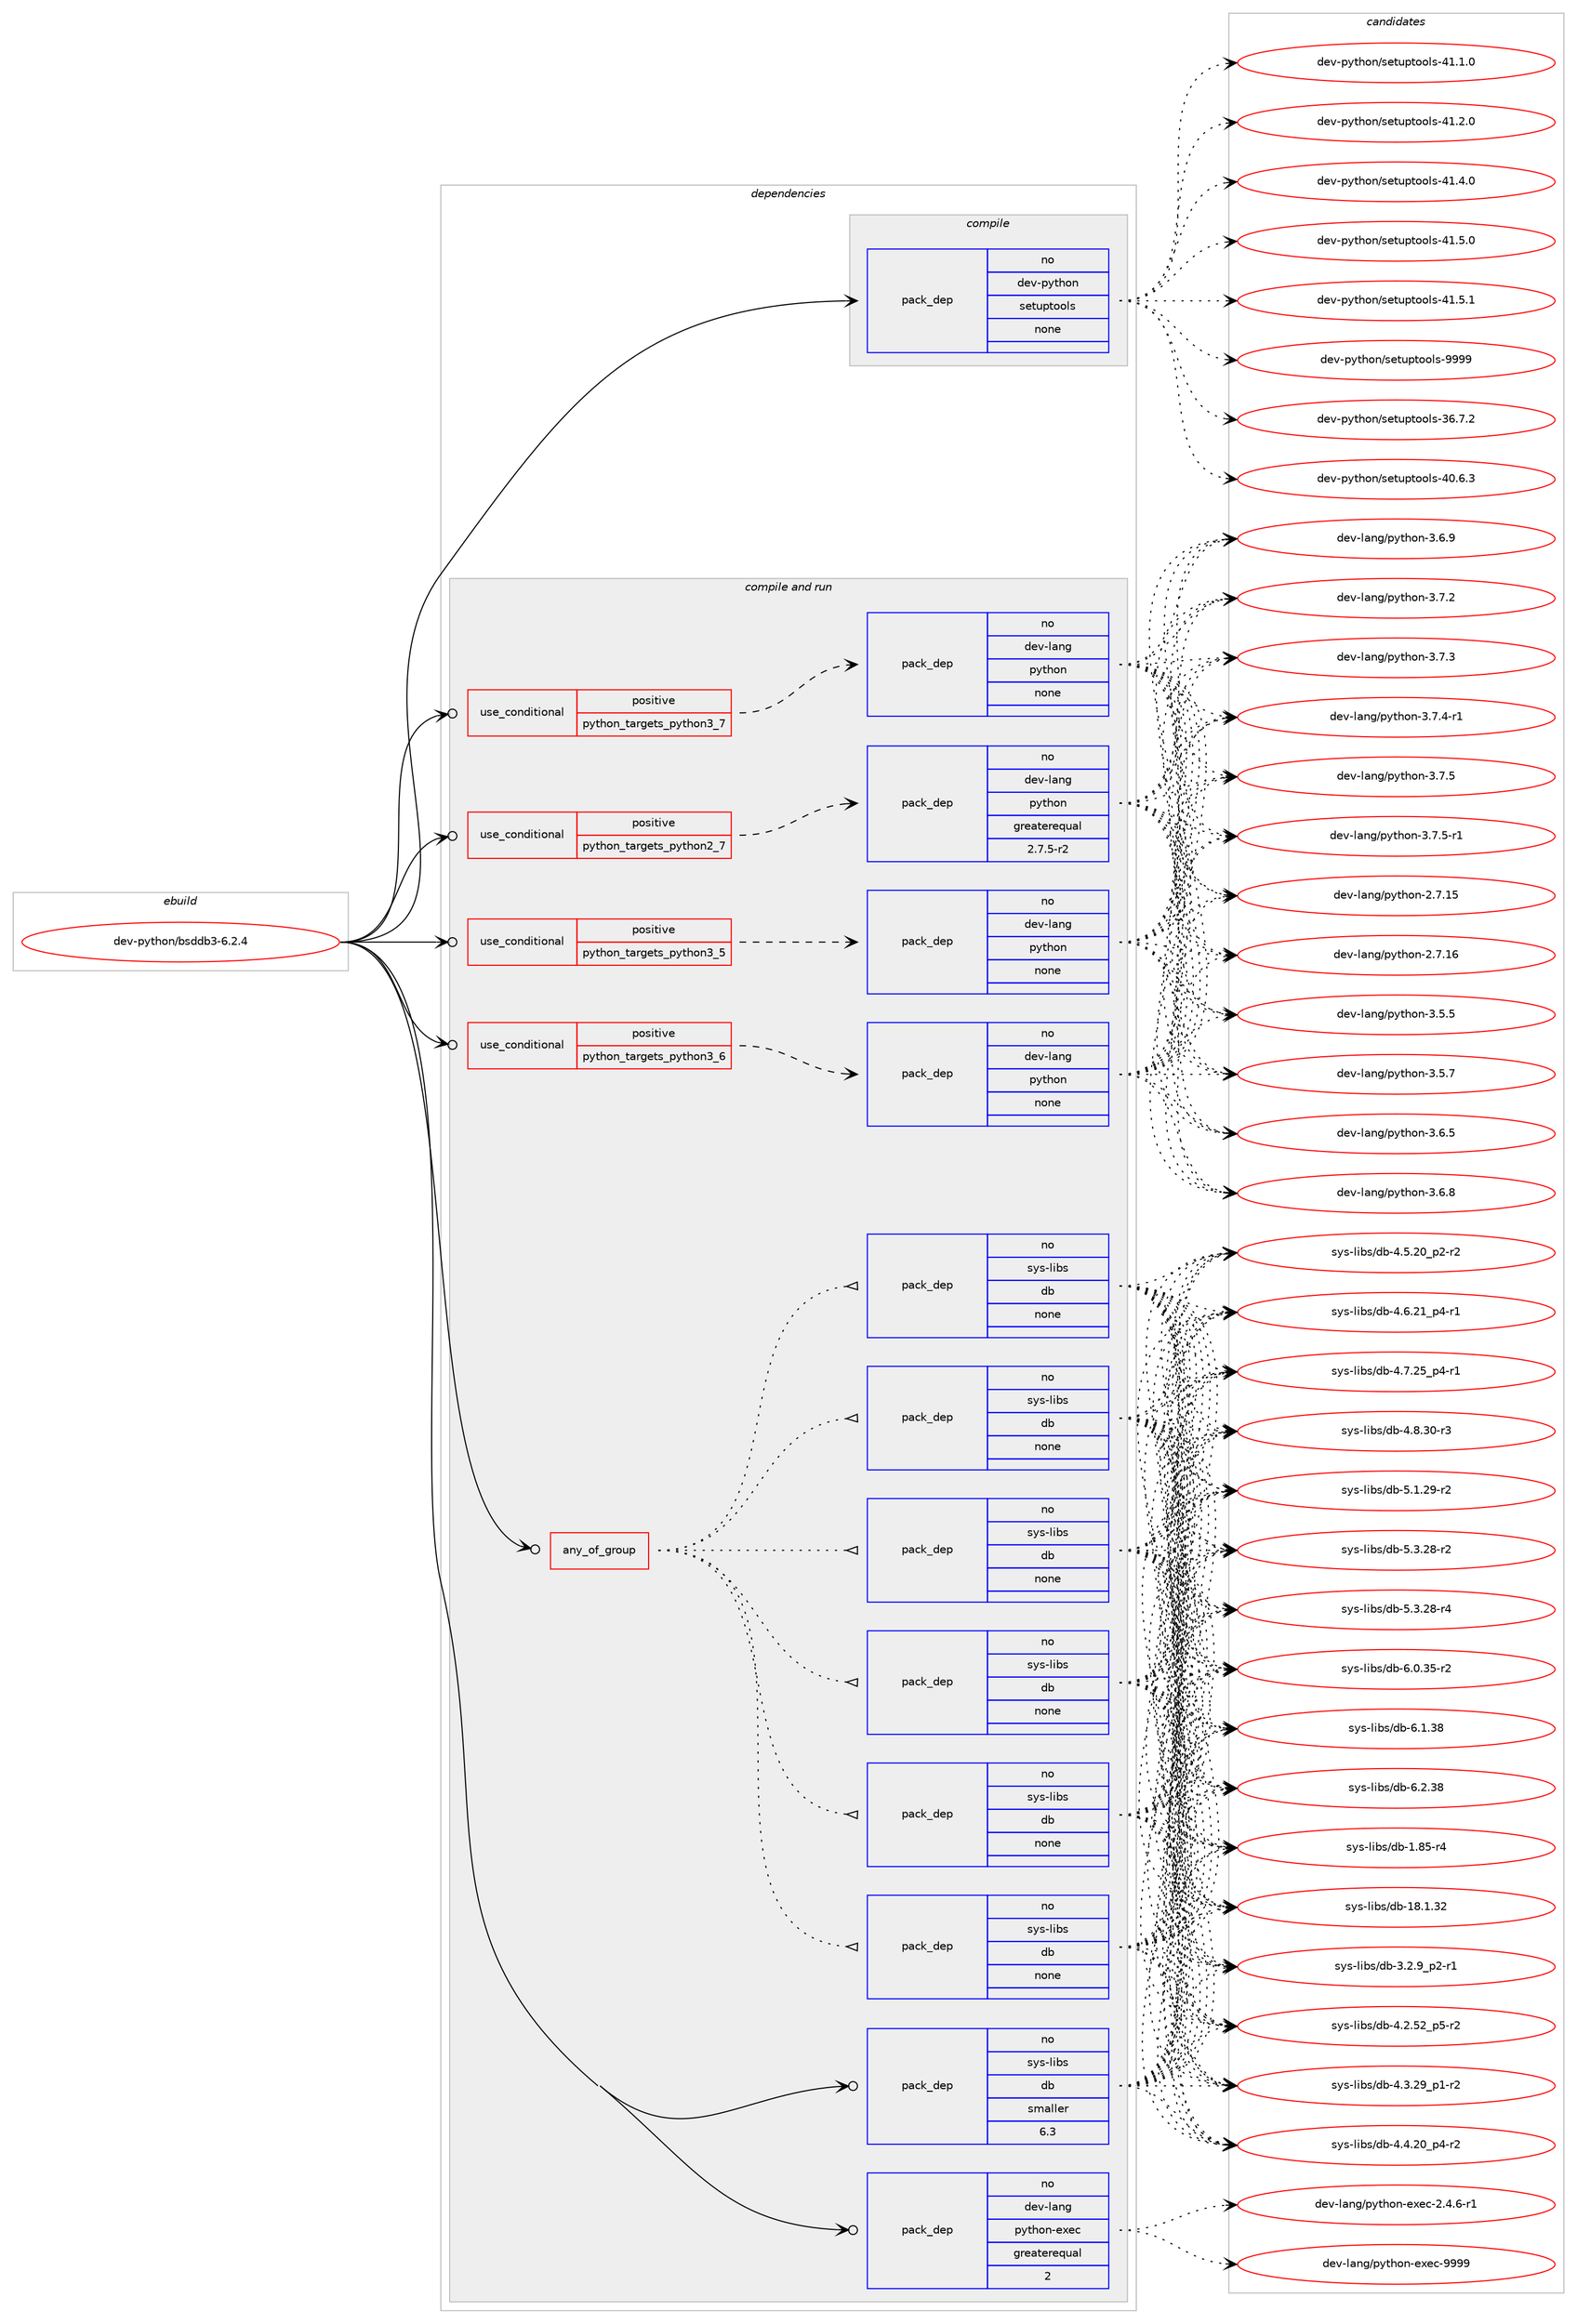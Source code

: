 digraph prolog {

# *************
# Graph options
# *************

newrank=true;
concentrate=true;
compound=true;
graph [rankdir=LR,fontname=Helvetica,fontsize=10,ranksep=1.5];#, ranksep=2.5, nodesep=0.2];
edge  [arrowhead=vee];
node  [fontname=Helvetica,fontsize=10];

# **********
# The ebuild
# **********

subgraph cluster_leftcol {
color=gray;
rank=same;
label=<<i>ebuild</i>>;
id [label="dev-python/bsddb3-6.2.4", color=red, width=4, href="../dev-python/bsddb3-6.2.4.svg"];
}

# ****************
# The dependencies
# ****************

subgraph cluster_midcol {
color=gray;
label=<<i>dependencies</i>>;
subgraph cluster_compile {
fillcolor="#eeeeee";
style=filled;
label=<<i>compile</i>>;
subgraph pack448804 {
dependency597745 [label=<<TABLE BORDER="0" CELLBORDER="1" CELLSPACING="0" CELLPADDING="4" WIDTH="220"><TR><TD ROWSPAN="6" CELLPADDING="30">pack_dep</TD></TR><TR><TD WIDTH="110">no</TD></TR><TR><TD>dev-python</TD></TR><TR><TD>setuptools</TD></TR><TR><TD>none</TD></TR><TR><TD></TD></TR></TABLE>>, shape=none, color=blue];
}
id:e -> dependency597745:w [weight=20,style="solid",arrowhead="vee"];
}
subgraph cluster_compileandrun {
fillcolor="#eeeeee";
style=filled;
label=<<i>compile and run</i>>;
subgraph any11411 {
dependency597746 [label=<<TABLE BORDER="0" CELLBORDER="1" CELLSPACING="0" CELLPADDING="4"><TR><TD CELLPADDING="10">any_of_group</TD></TR></TABLE>>, shape=none, color=red];subgraph pack448805 {
dependency597747 [label=<<TABLE BORDER="0" CELLBORDER="1" CELLSPACING="0" CELLPADDING="4" WIDTH="220"><TR><TD ROWSPAN="6" CELLPADDING="30">pack_dep</TD></TR><TR><TD WIDTH="110">no</TD></TR><TR><TD>sys-libs</TD></TR><TR><TD>db</TD></TR><TR><TD>none</TD></TR><TR><TD></TD></TR></TABLE>>, shape=none, color=blue];
}
dependency597746:e -> dependency597747:w [weight=20,style="dotted",arrowhead="oinv"];
subgraph pack448806 {
dependency597748 [label=<<TABLE BORDER="0" CELLBORDER="1" CELLSPACING="0" CELLPADDING="4" WIDTH="220"><TR><TD ROWSPAN="6" CELLPADDING="30">pack_dep</TD></TR><TR><TD WIDTH="110">no</TD></TR><TR><TD>sys-libs</TD></TR><TR><TD>db</TD></TR><TR><TD>none</TD></TR><TR><TD></TD></TR></TABLE>>, shape=none, color=blue];
}
dependency597746:e -> dependency597748:w [weight=20,style="dotted",arrowhead="oinv"];
subgraph pack448807 {
dependency597749 [label=<<TABLE BORDER="0" CELLBORDER="1" CELLSPACING="0" CELLPADDING="4" WIDTH="220"><TR><TD ROWSPAN="6" CELLPADDING="30">pack_dep</TD></TR><TR><TD WIDTH="110">no</TD></TR><TR><TD>sys-libs</TD></TR><TR><TD>db</TD></TR><TR><TD>none</TD></TR><TR><TD></TD></TR></TABLE>>, shape=none, color=blue];
}
dependency597746:e -> dependency597749:w [weight=20,style="dotted",arrowhead="oinv"];
subgraph pack448808 {
dependency597750 [label=<<TABLE BORDER="0" CELLBORDER="1" CELLSPACING="0" CELLPADDING="4" WIDTH="220"><TR><TD ROWSPAN="6" CELLPADDING="30">pack_dep</TD></TR><TR><TD WIDTH="110">no</TD></TR><TR><TD>sys-libs</TD></TR><TR><TD>db</TD></TR><TR><TD>none</TD></TR><TR><TD></TD></TR></TABLE>>, shape=none, color=blue];
}
dependency597746:e -> dependency597750:w [weight=20,style="dotted",arrowhead="oinv"];
subgraph pack448809 {
dependency597751 [label=<<TABLE BORDER="0" CELLBORDER="1" CELLSPACING="0" CELLPADDING="4" WIDTH="220"><TR><TD ROWSPAN="6" CELLPADDING="30">pack_dep</TD></TR><TR><TD WIDTH="110">no</TD></TR><TR><TD>sys-libs</TD></TR><TR><TD>db</TD></TR><TR><TD>none</TD></TR><TR><TD></TD></TR></TABLE>>, shape=none, color=blue];
}
dependency597746:e -> dependency597751:w [weight=20,style="dotted",arrowhead="oinv"];
subgraph pack448810 {
dependency597752 [label=<<TABLE BORDER="0" CELLBORDER="1" CELLSPACING="0" CELLPADDING="4" WIDTH="220"><TR><TD ROWSPAN="6" CELLPADDING="30">pack_dep</TD></TR><TR><TD WIDTH="110">no</TD></TR><TR><TD>sys-libs</TD></TR><TR><TD>db</TD></TR><TR><TD>none</TD></TR><TR><TD></TD></TR></TABLE>>, shape=none, color=blue];
}
dependency597746:e -> dependency597752:w [weight=20,style="dotted",arrowhead="oinv"];
}
id:e -> dependency597746:w [weight=20,style="solid",arrowhead="odotvee"];
subgraph cond137165 {
dependency597753 [label=<<TABLE BORDER="0" CELLBORDER="1" CELLSPACING="0" CELLPADDING="4"><TR><TD ROWSPAN="3" CELLPADDING="10">use_conditional</TD></TR><TR><TD>positive</TD></TR><TR><TD>python_targets_python2_7</TD></TR></TABLE>>, shape=none, color=red];
subgraph pack448811 {
dependency597754 [label=<<TABLE BORDER="0" CELLBORDER="1" CELLSPACING="0" CELLPADDING="4" WIDTH="220"><TR><TD ROWSPAN="6" CELLPADDING="30">pack_dep</TD></TR><TR><TD WIDTH="110">no</TD></TR><TR><TD>dev-lang</TD></TR><TR><TD>python</TD></TR><TR><TD>greaterequal</TD></TR><TR><TD>2.7.5-r2</TD></TR></TABLE>>, shape=none, color=blue];
}
dependency597753:e -> dependency597754:w [weight=20,style="dashed",arrowhead="vee"];
}
id:e -> dependency597753:w [weight=20,style="solid",arrowhead="odotvee"];
subgraph cond137166 {
dependency597755 [label=<<TABLE BORDER="0" CELLBORDER="1" CELLSPACING="0" CELLPADDING="4"><TR><TD ROWSPAN="3" CELLPADDING="10">use_conditional</TD></TR><TR><TD>positive</TD></TR><TR><TD>python_targets_python3_5</TD></TR></TABLE>>, shape=none, color=red];
subgraph pack448812 {
dependency597756 [label=<<TABLE BORDER="0" CELLBORDER="1" CELLSPACING="0" CELLPADDING="4" WIDTH="220"><TR><TD ROWSPAN="6" CELLPADDING="30">pack_dep</TD></TR><TR><TD WIDTH="110">no</TD></TR><TR><TD>dev-lang</TD></TR><TR><TD>python</TD></TR><TR><TD>none</TD></TR><TR><TD></TD></TR></TABLE>>, shape=none, color=blue];
}
dependency597755:e -> dependency597756:w [weight=20,style="dashed",arrowhead="vee"];
}
id:e -> dependency597755:w [weight=20,style="solid",arrowhead="odotvee"];
subgraph cond137167 {
dependency597757 [label=<<TABLE BORDER="0" CELLBORDER="1" CELLSPACING="0" CELLPADDING="4"><TR><TD ROWSPAN="3" CELLPADDING="10">use_conditional</TD></TR><TR><TD>positive</TD></TR><TR><TD>python_targets_python3_6</TD></TR></TABLE>>, shape=none, color=red];
subgraph pack448813 {
dependency597758 [label=<<TABLE BORDER="0" CELLBORDER="1" CELLSPACING="0" CELLPADDING="4" WIDTH="220"><TR><TD ROWSPAN="6" CELLPADDING="30">pack_dep</TD></TR><TR><TD WIDTH="110">no</TD></TR><TR><TD>dev-lang</TD></TR><TR><TD>python</TD></TR><TR><TD>none</TD></TR><TR><TD></TD></TR></TABLE>>, shape=none, color=blue];
}
dependency597757:e -> dependency597758:w [weight=20,style="dashed",arrowhead="vee"];
}
id:e -> dependency597757:w [weight=20,style="solid",arrowhead="odotvee"];
subgraph cond137168 {
dependency597759 [label=<<TABLE BORDER="0" CELLBORDER="1" CELLSPACING="0" CELLPADDING="4"><TR><TD ROWSPAN="3" CELLPADDING="10">use_conditional</TD></TR><TR><TD>positive</TD></TR><TR><TD>python_targets_python3_7</TD></TR></TABLE>>, shape=none, color=red];
subgraph pack448814 {
dependency597760 [label=<<TABLE BORDER="0" CELLBORDER="1" CELLSPACING="0" CELLPADDING="4" WIDTH="220"><TR><TD ROWSPAN="6" CELLPADDING="30">pack_dep</TD></TR><TR><TD WIDTH="110">no</TD></TR><TR><TD>dev-lang</TD></TR><TR><TD>python</TD></TR><TR><TD>none</TD></TR><TR><TD></TD></TR></TABLE>>, shape=none, color=blue];
}
dependency597759:e -> dependency597760:w [weight=20,style="dashed",arrowhead="vee"];
}
id:e -> dependency597759:w [weight=20,style="solid",arrowhead="odotvee"];
subgraph pack448815 {
dependency597761 [label=<<TABLE BORDER="0" CELLBORDER="1" CELLSPACING="0" CELLPADDING="4" WIDTH="220"><TR><TD ROWSPAN="6" CELLPADDING="30">pack_dep</TD></TR><TR><TD WIDTH="110">no</TD></TR><TR><TD>dev-lang</TD></TR><TR><TD>python-exec</TD></TR><TR><TD>greaterequal</TD></TR><TR><TD>2</TD></TR></TABLE>>, shape=none, color=blue];
}
id:e -> dependency597761:w [weight=20,style="solid",arrowhead="odotvee"];
subgraph pack448816 {
dependency597762 [label=<<TABLE BORDER="0" CELLBORDER="1" CELLSPACING="0" CELLPADDING="4" WIDTH="220"><TR><TD ROWSPAN="6" CELLPADDING="30">pack_dep</TD></TR><TR><TD WIDTH="110">no</TD></TR><TR><TD>sys-libs</TD></TR><TR><TD>db</TD></TR><TR><TD>smaller</TD></TR><TR><TD>6.3</TD></TR></TABLE>>, shape=none, color=blue];
}
id:e -> dependency597762:w [weight=20,style="solid",arrowhead="odotvee"];
}
subgraph cluster_run {
fillcolor="#eeeeee";
style=filled;
label=<<i>run</i>>;
}
}

# **************
# The candidates
# **************

subgraph cluster_choices {
rank=same;
color=gray;
label=<<i>candidates</i>>;

subgraph choice448804 {
color=black;
nodesep=1;
choice100101118451121211161041111104711510111611711211611111110811545515446554650 [label="dev-python/setuptools-36.7.2", color=red, width=4,href="../dev-python/setuptools-36.7.2.svg"];
choice100101118451121211161041111104711510111611711211611111110811545524846544651 [label="dev-python/setuptools-40.6.3", color=red, width=4,href="../dev-python/setuptools-40.6.3.svg"];
choice100101118451121211161041111104711510111611711211611111110811545524946494648 [label="dev-python/setuptools-41.1.0", color=red, width=4,href="../dev-python/setuptools-41.1.0.svg"];
choice100101118451121211161041111104711510111611711211611111110811545524946504648 [label="dev-python/setuptools-41.2.0", color=red, width=4,href="../dev-python/setuptools-41.2.0.svg"];
choice100101118451121211161041111104711510111611711211611111110811545524946524648 [label="dev-python/setuptools-41.4.0", color=red, width=4,href="../dev-python/setuptools-41.4.0.svg"];
choice100101118451121211161041111104711510111611711211611111110811545524946534648 [label="dev-python/setuptools-41.5.0", color=red, width=4,href="../dev-python/setuptools-41.5.0.svg"];
choice100101118451121211161041111104711510111611711211611111110811545524946534649 [label="dev-python/setuptools-41.5.1", color=red, width=4,href="../dev-python/setuptools-41.5.1.svg"];
choice10010111845112121116104111110471151011161171121161111111081154557575757 [label="dev-python/setuptools-9999", color=red, width=4,href="../dev-python/setuptools-9999.svg"];
dependency597745:e -> choice100101118451121211161041111104711510111611711211611111110811545515446554650:w [style=dotted,weight="100"];
dependency597745:e -> choice100101118451121211161041111104711510111611711211611111110811545524846544651:w [style=dotted,weight="100"];
dependency597745:e -> choice100101118451121211161041111104711510111611711211611111110811545524946494648:w [style=dotted,weight="100"];
dependency597745:e -> choice100101118451121211161041111104711510111611711211611111110811545524946504648:w [style=dotted,weight="100"];
dependency597745:e -> choice100101118451121211161041111104711510111611711211611111110811545524946524648:w [style=dotted,weight="100"];
dependency597745:e -> choice100101118451121211161041111104711510111611711211611111110811545524946534648:w [style=dotted,weight="100"];
dependency597745:e -> choice100101118451121211161041111104711510111611711211611111110811545524946534649:w [style=dotted,weight="100"];
dependency597745:e -> choice10010111845112121116104111110471151011161171121161111111081154557575757:w [style=dotted,weight="100"];
}
subgraph choice448805 {
color=black;
nodesep=1;
choice1151211154510810598115471009845494656534511452 [label="sys-libs/db-1.85-r4", color=red, width=4,href="../sys-libs/db-1.85-r4.svg"];
choice115121115451081059811547100984549564649465150 [label="sys-libs/db-18.1.32", color=red, width=4,href="../sys-libs/db-18.1.32.svg"];
choice1151211154510810598115471009845514650465795112504511449 [label="sys-libs/db-3.2.9_p2-r1", color=red, width=4,href="../sys-libs/db-3.2.9_p2-r1.svg"];
choice115121115451081059811547100984552465046535095112534511450 [label="sys-libs/db-4.2.52_p5-r2", color=red, width=4,href="../sys-libs/db-4.2.52_p5-r2.svg"];
choice115121115451081059811547100984552465146505795112494511450 [label="sys-libs/db-4.3.29_p1-r2", color=red, width=4,href="../sys-libs/db-4.3.29_p1-r2.svg"];
choice115121115451081059811547100984552465246504895112524511450 [label="sys-libs/db-4.4.20_p4-r2", color=red, width=4,href="../sys-libs/db-4.4.20_p4-r2.svg"];
choice115121115451081059811547100984552465346504895112504511450 [label="sys-libs/db-4.5.20_p2-r2", color=red, width=4,href="../sys-libs/db-4.5.20_p2-r2.svg"];
choice115121115451081059811547100984552465446504995112524511449 [label="sys-libs/db-4.6.21_p4-r1", color=red, width=4,href="../sys-libs/db-4.6.21_p4-r1.svg"];
choice115121115451081059811547100984552465546505395112524511449 [label="sys-libs/db-4.7.25_p4-r1", color=red, width=4,href="../sys-libs/db-4.7.25_p4-r1.svg"];
choice11512111545108105981154710098455246564651484511451 [label="sys-libs/db-4.8.30-r3", color=red, width=4,href="../sys-libs/db-4.8.30-r3.svg"];
choice11512111545108105981154710098455346494650574511450 [label="sys-libs/db-5.1.29-r2", color=red, width=4,href="../sys-libs/db-5.1.29-r2.svg"];
choice11512111545108105981154710098455346514650564511450 [label="sys-libs/db-5.3.28-r2", color=red, width=4,href="../sys-libs/db-5.3.28-r2.svg"];
choice11512111545108105981154710098455346514650564511452 [label="sys-libs/db-5.3.28-r4", color=red, width=4,href="../sys-libs/db-5.3.28-r4.svg"];
choice11512111545108105981154710098455446484651534511450 [label="sys-libs/db-6.0.35-r2", color=red, width=4,href="../sys-libs/db-6.0.35-r2.svg"];
choice1151211154510810598115471009845544649465156 [label="sys-libs/db-6.1.38", color=red, width=4,href="../sys-libs/db-6.1.38.svg"];
choice1151211154510810598115471009845544650465156 [label="sys-libs/db-6.2.38", color=red, width=4,href="../sys-libs/db-6.2.38.svg"];
dependency597747:e -> choice1151211154510810598115471009845494656534511452:w [style=dotted,weight="100"];
dependency597747:e -> choice115121115451081059811547100984549564649465150:w [style=dotted,weight="100"];
dependency597747:e -> choice1151211154510810598115471009845514650465795112504511449:w [style=dotted,weight="100"];
dependency597747:e -> choice115121115451081059811547100984552465046535095112534511450:w [style=dotted,weight="100"];
dependency597747:e -> choice115121115451081059811547100984552465146505795112494511450:w [style=dotted,weight="100"];
dependency597747:e -> choice115121115451081059811547100984552465246504895112524511450:w [style=dotted,weight="100"];
dependency597747:e -> choice115121115451081059811547100984552465346504895112504511450:w [style=dotted,weight="100"];
dependency597747:e -> choice115121115451081059811547100984552465446504995112524511449:w [style=dotted,weight="100"];
dependency597747:e -> choice115121115451081059811547100984552465546505395112524511449:w [style=dotted,weight="100"];
dependency597747:e -> choice11512111545108105981154710098455246564651484511451:w [style=dotted,weight="100"];
dependency597747:e -> choice11512111545108105981154710098455346494650574511450:w [style=dotted,weight="100"];
dependency597747:e -> choice11512111545108105981154710098455346514650564511450:w [style=dotted,weight="100"];
dependency597747:e -> choice11512111545108105981154710098455346514650564511452:w [style=dotted,weight="100"];
dependency597747:e -> choice11512111545108105981154710098455446484651534511450:w [style=dotted,weight="100"];
dependency597747:e -> choice1151211154510810598115471009845544649465156:w [style=dotted,weight="100"];
dependency597747:e -> choice1151211154510810598115471009845544650465156:w [style=dotted,weight="100"];
}
subgraph choice448806 {
color=black;
nodesep=1;
choice1151211154510810598115471009845494656534511452 [label="sys-libs/db-1.85-r4", color=red, width=4,href="../sys-libs/db-1.85-r4.svg"];
choice115121115451081059811547100984549564649465150 [label="sys-libs/db-18.1.32", color=red, width=4,href="../sys-libs/db-18.1.32.svg"];
choice1151211154510810598115471009845514650465795112504511449 [label="sys-libs/db-3.2.9_p2-r1", color=red, width=4,href="../sys-libs/db-3.2.9_p2-r1.svg"];
choice115121115451081059811547100984552465046535095112534511450 [label="sys-libs/db-4.2.52_p5-r2", color=red, width=4,href="../sys-libs/db-4.2.52_p5-r2.svg"];
choice115121115451081059811547100984552465146505795112494511450 [label="sys-libs/db-4.3.29_p1-r2", color=red, width=4,href="../sys-libs/db-4.3.29_p1-r2.svg"];
choice115121115451081059811547100984552465246504895112524511450 [label="sys-libs/db-4.4.20_p4-r2", color=red, width=4,href="../sys-libs/db-4.4.20_p4-r2.svg"];
choice115121115451081059811547100984552465346504895112504511450 [label="sys-libs/db-4.5.20_p2-r2", color=red, width=4,href="../sys-libs/db-4.5.20_p2-r2.svg"];
choice115121115451081059811547100984552465446504995112524511449 [label="sys-libs/db-4.6.21_p4-r1", color=red, width=4,href="../sys-libs/db-4.6.21_p4-r1.svg"];
choice115121115451081059811547100984552465546505395112524511449 [label="sys-libs/db-4.7.25_p4-r1", color=red, width=4,href="../sys-libs/db-4.7.25_p4-r1.svg"];
choice11512111545108105981154710098455246564651484511451 [label="sys-libs/db-4.8.30-r3", color=red, width=4,href="../sys-libs/db-4.8.30-r3.svg"];
choice11512111545108105981154710098455346494650574511450 [label="sys-libs/db-5.1.29-r2", color=red, width=4,href="../sys-libs/db-5.1.29-r2.svg"];
choice11512111545108105981154710098455346514650564511450 [label="sys-libs/db-5.3.28-r2", color=red, width=4,href="../sys-libs/db-5.3.28-r2.svg"];
choice11512111545108105981154710098455346514650564511452 [label="sys-libs/db-5.3.28-r4", color=red, width=4,href="../sys-libs/db-5.3.28-r4.svg"];
choice11512111545108105981154710098455446484651534511450 [label="sys-libs/db-6.0.35-r2", color=red, width=4,href="../sys-libs/db-6.0.35-r2.svg"];
choice1151211154510810598115471009845544649465156 [label="sys-libs/db-6.1.38", color=red, width=4,href="../sys-libs/db-6.1.38.svg"];
choice1151211154510810598115471009845544650465156 [label="sys-libs/db-6.2.38", color=red, width=4,href="../sys-libs/db-6.2.38.svg"];
dependency597748:e -> choice1151211154510810598115471009845494656534511452:w [style=dotted,weight="100"];
dependency597748:e -> choice115121115451081059811547100984549564649465150:w [style=dotted,weight="100"];
dependency597748:e -> choice1151211154510810598115471009845514650465795112504511449:w [style=dotted,weight="100"];
dependency597748:e -> choice115121115451081059811547100984552465046535095112534511450:w [style=dotted,weight="100"];
dependency597748:e -> choice115121115451081059811547100984552465146505795112494511450:w [style=dotted,weight="100"];
dependency597748:e -> choice115121115451081059811547100984552465246504895112524511450:w [style=dotted,weight="100"];
dependency597748:e -> choice115121115451081059811547100984552465346504895112504511450:w [style=dotted,weight="100"];
dependency597748:e -> choice115121115451081059811547100984552465446504995112524511449:w [style=dotted,weight="100"];
dependency597748:e -> choice115121115451081059811547100984552465546505395112524511449:w [style=dotted,weight="100"];
dependency597748:e -> choice11512111545108105981154710098455246564651484511451:w [style=dotted,weight="100"];
dependency597748:e -> choice11512111545108105981154710098455346494650574511450:w [style=dotted,weight="100"];
dependency597748:e -> choice11512111545108105981154710098455346514650564511450:w [style=dotted,weight="100"];
dependency597748:e -> choice11512111545108105981154710098455346514650564511452:w [style=dotted,weight="100"];
dependency597748:e -> choice11512111545108105981154710098455446484651534511450:w [style=dotted,weight="100"];
dependency597748:e -> choice1151211154510810598115471009845544649465156:w [style=dotted,weight="100"];
dependency597748:e -> choice1151211154510810598115471009845544650465156:w [style=dotted,weight="100"];
}
subgraph choice448807 {
color=black;
nodesep=1;
choice1151211154510810598115471009845494656534511452 [label="sys-libs/db-1.85-r4", color=red, width=4,href="../sys-libs/db-1.85-r4.svg"];
choice115121115451081059811547100984549564649465150 [label="sys-libs/db-18.1.32", color=red, width=4,href="../sys-libs/db-18.1.32.svg"];
choice1151211154510810598115471009845514650465795112504511449 [label="sys-libs/db-3.2.9_p2-r1", color=red, width=4,href="../sys-libs/db-3.2.9_p2-r1.svg"];
choice115121115451081059811547100984552465046535095112534511450 [label="sys-libs/db-4.2.52_p5-r2", color=red, width=4,href="../sys-libs/db-4.2.52_p5-r2.svg"];
choice115121115451081059811547100984552465146505795112494511450 [label="sys-libs/db-4.3.29_p1-r2", color=red, width=4,href="../sys-libs/db-4.3.29_p1-r2.svg"];
choice115121115451081059811547100984552465246504895112524511450 [label="sys-libs/db-4.4.20_p4-r2", color=red, width=4,href="../sys-libs/db-4.4.20_p4-r2.svg"];
choice115121115451081059811547100984552465346504895112504511450 [label="sys-libs/db-4.5.20_p2-r2", color=red, width=4,href="../sys-libs/db-4.5.20_p2-r2.svg"];
choice115121115451081059811547100984552465446504995112524511449 [label="sys-libs/db-4.6.21_p4-r1", color=red, width=4,href="../sys-libs/db-4.6.21_p4-r1.svg"];
choice115121115451081059811547100984552465546505395112524511449 [label="sys-libs/db-4.7.25_p4-r1", color=red, width=4,href="../sys-libs/db-4.7.25_p4-r1.svg"];
choice11512111545108105981154710098455246564651484511451 [label="sys-libs/db-4.8.30-r3", color=red, width=4,href="../sys-libs/db-4.8.30-r3.svg"];
choice11512111545108105981154710098455346494650574511450 [label="sys-libs/db-5.1.29-r2", color=red, width=4,href="../sys-libs/db-5.1.29-r2.svg"];
choice11512111545108105981154710098455346514650564511450 [label="sys-libs/db-5.3.28-r2", color=red, width=4,href="../sys-libs/db-5.3.28-r2.svg"];
choice11512111545108105981154710098455346514650564511452 [label="sys-libs/db-5.3.28-r4", color=red, width=4,href="../sys-libs/db-5.3.28-r4.svg"];
choice11512111545108105981154710098455446484651534511450 [label="sys-libs/db-6.0.35-r2", color=red, width=4,href="../sys-libs/db-6.0.35-r2.svg"];
choice1151211154510810598115471009845544649465156 [label="sys-libs/db-6.1.38", color=red, width=4,href="../sys-libs/db-6.1.38.svg"];
choice1151211154510810598115471009845544650465156 [label="sys-libs/db-6.2.38", color=red, width=4,href="../sys-libs/db-6.2.38.svg"];
dependency597749:e -> choice1151211154510810598115471009845494656534511452:w [style=dotted,weight="100"];
dependency597749:e -> choice115121115451081059811547100984549564649465150:w [style=dotted,weight="100"];
dependency597749:e -> choice1151211154510810598115471009845514650465795112504511449:w [style=dotted,weight="100"];
dependency597749:e -> choice115121115451081059811547100984552465046535095112534511450:w [style=dotted,weight="100"];
dependency597749:e -> choice115121115451081059811547100984552465146505795112494511450:w [style=dotted,weight="100"];
dependency597749:e -> choice115121115451081059811547100984552465246504895112524511450:w [style=dotted,weight="100"];
dependency597749:e -> choice115121115451081059811547100984552465346504895112504511450:w [style=dotted,weight="100"];
dependency597749:e -> choice115121115451081059811547100984552465446504995112524511449:w [style=dotted,weight="100"];
dependency597749:e -> choice115121115451081059811547100984552465546505395112524511449:w [style=dotted,weight="100"];
dependency597749:e -> choice11512111545108105981154710098455246564651484511451:w [style=dotted,weight="100"];
dependency597749:e -> choice11512111545108105981154710098455346494650574511450:w [style=dotted,weight="100"];
dependency597749:e -> choice11512111545108105981154710098455346514650564511450:w [style=dotted,weight="100"];
dependency597749:e -> choice11512111545108105981154710098455346514650564511452:w [style=dotted,weight="100"];
dependency597749:e -> choice11512111545108105981154710098455446484651534511450:w [style=dotted,weight="100"];
dependency597749:e -> choice1151211154510810598115471009845544649465156:w [style=dotted,weight="100"];
dependency597749:e -> choice1151211154510810598115471009845544650465156:w [style=dotted,weight="100"];
}
subgraph choice448808 {
color=black;
nodesep=1;
choice1151211154510810598115471009845494656534511452 [label="sys-libs/db-1.85-r4", color=red, width=4,href="../sys-libs/db-1.85-r4.svg"];
choice115121115451081059811547100984549564649465150 [label="sys-libs/db-18.1.32", color=red, width=4,href="../sys-libs/db-18.1.32.svg"];
choice1151211154510810598115471009845514650465795112504511449 [label="sys-libs/db-3.2.9_p2-r1", color=red, width=4,href="../sys-libs/db-3.2.9_p2-r1.svg"];
choice115121115451081059811547100984552465046535095112534511450 [label="sys-libs/db-4.2.52_p5-r2", color=red, width=4,href="../sys-libs/db-4.2.52_p5-r2.svg"];
choice115121115451081059811547100984552465146505795112494511450 [label="sys-libs/db-4.3.29_p1-r2", color=red, width=4,href="../sys-libs/db-4.3.29_p1-r2.svg"];
choice115121115451081059811547100984552465246504895112524511450 [label="sys-libs/db-4.4.20_p4-r2", color=red, width=4,href="../sys-libs/db-4.4.20_p4-r2.svg"];
choice115121115451081059811547100984552465346504895112504511450 [label="sys-libs/db-4.5.20_p2-r2", color=red, width=4,href="../sys-libs/db-4.5.20_p2-r2.svg"];
choice115121115451081059811547100984552465446504995112524511449 [label="sys-libs/db-4.6.21_p4-r1", color=red, width=4,href="../sys-libs/db-4.6.21_p4-r1.svg"];
choice115121115451081059811547100984552465546505395112524511449 [label="sys-libs/db-4.7.25_p4-r1", color=red, width=4,href="../sys-libs/db-4.7.25_p4-r1.svg"];
choice11512111545108105981154710098455246564651484511451 [label="sys-libs/db-4.8.30-r3", color=red, width=4,href="../sys-libs/db-4.8.30-r3.svg"];
choice11512111545108105981154710098455346494650574511450 [label="sys-libs/db-5.1.29-r2", color=red, width=4,href="../sys-libs/db-5.1.29-r2.svg"];
choice11512111545108105981154710098455346514650564511450 [label="sys-libs/db-5.3.28-r2", color=red, width=4,href="../sys-libs/db-5.3.28-r2.svg"];
choice11512111545108105981154710098455346514650564511452 [label="sys-libs/db-5.3.28-r4", color=red, width=4,href="../sys-libs/db-5.3.28-r4.svg"];
choice11512111545108105981154710098455446484651534511450 [label="sys-libs/db-6.0.35-r2", color=red, width=4,href="../sys-libs/db-6.0.35-r2.svg"];
choice1151211154510810598115471009845544649465156 [label="sys-libs/db-6.1.38", color=red, width=4,href="../sys-libs/db-6.1.38.svg"];
choice1151211154510810598115471009845544650465156 [label="sys-libs/db-6.2.38", color=red, width=4,href="../sys-libs/db-6.2.38.svg"];
dependency597750:e -> choice1151211154510810598115471009845494656534511452:w [style=dotted,weight="100"];
dependency597750:e -> choice115121115451081059811547100984549564649465150:w [style=dotted,weight="100"];
dependency597750:e -> choice1151211154510810598115471009845514650465795112504511449:w [style=dotted,weight="100"];
dependency597750:e -> choice115121115451081059811547100984552465046535095112534511450:w [style=dotted,weight="100"];
dependency597750:e -> choice115121115451081059811547100984552465146505795112494511450:w [style=dotted,weight="100"];
dependency597750:e -> choice115121115451081059811547100984552465246504895112524511450:w [style=dotted,weight="100"];
dependency597750:e -> choice115121115451081059811547100984552465346504895112504511450:w [style=dotted,weight="100"];
dependency597750:e -> choice115121115451081059811547100984552465446504995112524511449:w [style=dotted,weight="100"];
dependency597750:e -> choice115121115451081059811547100984552465546505395112524511449:w [style=dotted,weight="100"];
dependency597750:e -> choice11512111545108105981154710098455246564651484511451:w [style=dotted,weight="100"];
dependency597750:e -> choice11512111545108105981154710098455346494650574511450:w [style=dotted,weight="100"];
dependency597750:e -> choice11512111545108105981154710098455346514650564511450:w [style=dotted,weight="100"];
dependency597750:e -> choice11512111545108105981154710098455346514650564511452:w [style=dotted,weight="100"];
dependency597750:e -> choice11512111545108105981154710098455446484651534511450:w [style=dotted,weight="100"];
dependency597750:e -> choice1151211154510810598115471009845544649465156:w [style=dotted,weight="100"];
dependency597750:e -> choice1151211154510810598115471009845544650465156:w [style=dotted,weight="100"];
}
subgraph choice448809 {
color=black;
nodesep=1;
choice1151211154510810598115471009845494656534511452 [label="sys-libs/db-1.85-r4", color=red, width=4,href="../sys-libs/db-1.85-r4.svg"];
choice115121115451081059811547100984549564649465150 [label="sys-libs/db-18.1.32", color=red, width=4,href="../sys-libs/db-18.1.32.svg"];
choice1151211154510810598115471009845514650465795112504511449 [label="sys-libs/db-3.2.9_p2-r1", color=red, width=4,href="../sys-libs/db-3.2.9_p2-r1.svg"];
choice115121115451081059811547100984552465046535095112534511450 [label="sys-libs/db-4.2.52_p5-r2", color=red, width=4,href="../sys-libs/db-4.2.52_p5-r2.svg"];
choice115121115451081059811547100984552465146505795112494511450 [label="sys-libs/db-4.3.29_p1-r2", color=red, width=4,href="../sys-libs/db-4.3.29_p1-r2.svg"];
choice115121115451081059811547100984552465246504895112524511450 [label="sys-libs/db-4.4.20_p4-r2", color=red, width=4,href="../sys-libs/db-4.4.20_p4-r2.svg"];
choice115121115451081059811547100984552465346504895112504511450 [label="sys-libs/db-4.5.20_p2-r2", color=red, width=4,href="../sys-libs/db-4.5.20_p2-r2.svg"];
choice115121115451081059811547100984552465446504995112524511449 [label="sys-libs/db-4.6.21_p4-r1", color=red, width=4,href="../sys-libs/db-4.6.21_p4-r1.svg"];
choice115121115451081059811547100984552465546505395112524511449 [label="sys-libs/db-4.7.25_p4-r1", color=red, width=4,href="../sys-libs/db-4.7.25_p4-r1.svg"];
choice11512111545108105981154710098455246564651484511451 [label="sys-libs/db-4.8.30-r3", color=red, width=4,href="../sys-libs/db-4.8.30-r3.svg"];
choice11512111545108105981154710098455346494650574511450 [label="sys-libs/db-5.1.29-r2", color=red, width=4,href="../sys-libs/db-5.1.29-r2.svg"];
choice11512111545108105981154710098455346514650564511450 [label="sys-libs/db-5.3.28-r2", color=red, width=4,href="../sys-libs/db-5.3.28-r2.svg"];
choice11512111545108105981154710098455346514650564511452 [label="sys-libs/db-5.3.28-r4", color=red, width=4,href="../sys-libs/db-5.3.28-r4.svg"];
choice11512111545108105981154710098455446484651534511450 [label="sys-libs/db-6.0.35-r2", color=red, width=4,href="../sys-libs/db-6.0.35-r2.svg"];
choice1151211154510810598115471009845544649465156 [label="sys-libs/db-6.1.38", color=red, width=4,href="../sys-libs/db-6.1.38.svg"];
choice1151211154510810598115471009845544650465156 [label="sys-libs/db-6.2.38", color=red, width=4,href="../sys-libs/db-6.2.38.svg"];
dependency597751:e -> choice1151211154510810598115471009845494656534511452:w [style=dotted,weight="100"];
dependency597751:e -> choice115121115451081059811547100984549564649465150:w [style=dotted,weight="100"];
dependency597751:e -> choice1151211154510810598115471009845514650465795112504511449:w [style=dotted,weight="100"];
dependency597751:e -> choice115121115451081059811547100984552465046535095112534511450:w [style=dotted,weight="100"];
dependency597751:e -> choice115121115451081059811547100984552465146505795112494511450:w [style=dotted,weight="100"];
dependency597751:e -> choice115121115451081059811547100984552465246504895112524511450:w [style=dotted,weight="100"];
dependency597751:e -> choice115121115451081059811547100984552465346504895112504511450:w [style=dotted,weight="100"];
dependency597751:e -> choice115121115451081059811547100984552465446504995112524511449:w [style=dotted,weight="100"];
dependency597751:e -> choice115121115451081059811547100984552465546505395112524511449:w [style=dotted,weight="100"];
dependency597751:e -> choice11512111545108105981154710098455246564651484511451:w [style=dotted,weight="100"];
dependency597751:e -> choice11512111545108105981154710098455346494650574511450:w [style=dotted,weight="100"];
dependency597751:e -> choice11512111545108105981154710098455346514650564511450:w [style=dotted,weight="100"];
dependency597751:e -> choice11512111545108105981154710098455346514650564511452:w [style=dotted,weight="100"];
dependency597751:e -> choice11512111545108105981154710098455446484651534511450:w [style=dotted,weight="100"];
dependency597751:e -> choice1151211154510810598115471009845544649465156:w [style=dotted,weight="100"];
dependency597751:e -> choice1151211154510810598115471009845544650465156:w [style=dotted,weight="100"];
}
subgraph choice448810 {
color=black;
nodesep=1;
choice1151211154510810598115471009845494656534511452 [label="sys-libs/db-1.85-r4", color=red, width=4,href="../sys-libs/db-1.85-r4.svg"];
choice115121115451081059811547100984549564649465150 [label="sys-libs/db-18.1.32", color=red, width=4,href="../sys-libs/db-18.1.32.svg"];
choice1151211154510810598115471009845514650465795112504511449 [label="sys-libs/db-3.2.9_p2-r1", color=red, width=4,href="../sys-libs/db-3.2.9_p2-r1.svg"];
choice115121115451081059811547100984552465046535095112534511450 [label="sys-libs/db-4.2.52_p5-r2", color=red, width=4,href="../sys-libs/db-4.2.52_p5-r2.svg"];
choice115121115451081059811547100984552465146505795112494511450 [label="sys-libs/db-4.3.29_p1-r2", color=red, width=4,href="../sys-libs/db-4.3.29_p1-r2.svg"];
choice115121115451081059811547100984552465246504895112524511450 [label="sys-libs/db-4.4.20_p4-r2", color=red, width=4,href="../sys-libs/db-4.4.20_p4-r2.svg"];
choice115121115451081059811547100984552465346504895112504511450 [label="sys-libs/db-4.5.20_p2-r2", color=red, width=4,href="../sys-libs/db-4.5.20_p2-r2.svg"];
choice115121115451081059811547100984552465446504995112524511449 [label="sys-libs/db-4.6.21_p4-r1", color=red, width=4,href="../sys-libs/db-4.6.21_p4-r1.svg"];
choice115121115451081059811547100984552465546505395112524511449 [label="sys-libs/db-4.7.25_p4-r1", color=red, width=4,href="../sys-libs/db-4.7.25_p4-r1.svg"];
choice11512111545108105981154710098455246564651484511451 [label="sys-libs/db-4.8.30-r3", color=red, width=4,href="../sys-libs/db-4.8.30-r3.svg"];
choice11512111545108105981154710098455346494650574511450 [label="sys-libs/db-5.1.29-r2", color=red, width=4,href="../sys-libs/db-5.1.29-r2.svg"];
choice11512111545108105981154710098455346514650564511450 [label="sys-libs/db-5.3.28-r2", color=red, width=4,href="../sys-libs/db-5.3.28-r2.svg"];
choice11512111545108105981154710098455346514650564511452 [label="sys-libs/db-5.3.28-r4", color=red, width=4,href="../sys-libs/db-5.3.28-r4.svg"];
choice11512111545108105981154710098455446484651534511450 [label="sys-libs/db-6.0.35-r2", color=red, width=4,href="../sys-libs/db-6.0.35-r2.svg"];
choice1151211154510810598115471009845544649465156 [label="sys-libs/db-6.1.38", color=red, width=4,href="../sys-libs/db-6.1.38.svg"];
choice1151211154510810598115471009845544650465156 [label="sys-libs/db-6.2.38", color=red, width=4,href="../sys-libs/db-6.2.38.svg"];
dependency597752:e -> choice1151211154510810598115471009845494656534511452:w [style=dotted,weight="100"];
dependency597752:e -> choice115121115451081059811547100984549564649465150:w [style=dotted,weight="100"];
dependency597752:e -> choice1151211154510810598115471009845514650465795112504511449:w [style=dotted,weight="100"];
dependency597752:e -> choice115121115451081059811547100984552465046535095112534511450:w [style=dotted,weight="100"];
dependency597752:e -> choice115121115451081059811547100984552465146505795112494511450:w [style=dotted,weight="100"];
dependency597752:e -> choice115121115451081059811547100984552465246504895112524511450:w [style=dotted,weight="100"];
dependency597752:e -> choice115121115451081059811547100984552465346504895112504511450:w [style=dotted,weight="100"];
dependency597752:e -> choice115121115451081059811547100984552465446504995112524511449:w [style=dotted,weight="100"];
dependency597752:e -> choice115121115451081059811547100984552465546505395112524511449:w [style=dotted,weight="100"];
dependency597752:e -> choice11512111545108105981154710098455246564651484511451:w [style=dotted,weight="100"];
dependency597752:e -> choice11512111545108105981154710098455346494650574511450:w [style=dotted,weight="100"];
dependency597752:e -> choice11512111545108105981154710098455346514650564511450:w [style=dotted,weight="100"];
dependency597752:e -> choice11512111545108105981154710098455346514650564511452:w [style=dotted,weight="100"];
dependency597752:e -> choice11512111545108105981154710098455446484651534511450:w [style=dotted,weight="100"];
dependency597752:e -> choice1151211154510810598115471009845544649465156:w [style=dotted,weight="100"];
dependency597752:e -> choice1151211154510810598115471009845544650465156:w [style=dotted,weight="100"];
}
subgraph choice448811 {
color=black;
nodesep=1;
choice10010111845108971101034711212111610411111045504655464953 [label="dev-lang/python-2.7.15", color=red, width=4,href="../dev-lang/python-2.7.15.svg"];
choice10010111845108971101034711212111610411111045504655464954 [label="dev-lang/python-2.7.16", color=red, width=4,href="../dev-lang/python-2.7.16.svg"];
choice100101118451089711010347112121116104111110455146534653 [label="dev-lang/python-3.5.5", color=red, width=4,href="../dev-lang/python-3.5.5.svg"];
choice100101118451089711010347112121116104111110455146534655 [label="dev-lang/python-3.5.7", color=red, width=4,href="../dev-lang/python-3.5.7.svg"];
choice100101118451089711010347112121116104111110455146544653 [label="dev-lang/python-3.6.5", color=red, width=4,href="../dev-lang/python-3.6.5.svg"];
choice100101118451089711010347112121116104111110455146544656 [label="dev-lang/python-3.6.8", color=red, width=4,href="../dev-lang/python-3.6.8.svg"];
choice100101118451089711010347112121116104111110455146544657 [label="dev-lang/python-3.6.9", color=red, width=4,href="../dev-lang/python-3.6.9.svg"];
choice100101118451089711010347112121116104111110455146554650 [label="dev-lang/python-3.7.2", color=red, width=4,href="../dev-lang/python-3.7.2.svg"];
choice100101118451089711010347112121116104111110455146554651 [label="dev-lang/python-3.7.3", color=red, width=4,href="../dev-lang/python-3.7.3.svg"];
choice1001011184510897110103471121211161041111104551465546524511449 [label="dev-lang/python-3.7.4-r1", color=red, width=4,href="../dev-lang/python-3.7.4-r1.svg"];
choice100101118451089711010347112121116104111110455146554653 [label="dev-lang/python-3.7.5", color=red, width=4,href="../dev-lang/python-3.7.5.svg"];
choice1001011184510897110103471121211161041111104551465546534511449 [label="dev-lang/python-3.7.5-r1", color=red, width=4,href="../dev-lang/python-3.7.5-r1.svg"];
dependency597754:e -> choice10010111845108971101034711212111610411111045504655464953:w [style=dotted,weight="100"];
dependency597754:e -> choice10010111845108971101034711212111610411111045504655464954:w [style=dotted,weight="100"];
dependency597754:e -> choice100101118451089711010347112121116104111110455146534653:w [style=dotted,weight="100"];
dependency597754:e -> choice100101118451089711010347112121116104111110455146534655:w [style=dotted,weight="100"];
dependency597754:e -> choice100101118451089711010347112121116104111110455146544653:w [style=dotted,weight="100"];
dependency597754:e -> choice100101118451089711010347112121116104111110455146544656:w [style=dotted,weight="100"];
dependency597754:e -> choice100101118451089711010347112121116104111110455146544657:w [style=dotted,weight="100"];
dependency597754:e -> choice100101118451089711010347112121116104111110455146554650:w [style=dotted,weight="100"];
dependency597754:e -> choice100101118451089711010347112121116104111110455146554651:w [style=dotted,weight="100"];
dependency597754:e -> choice1001011184510897110103471121211161041111104551465546524511449:w [style=dotted,weight="100"];
dependency597754:e -> choice100101118451089711010347112121116104111110455146554653:w [style=dotted,weight="100"];
dependency597754:e -> choice1001011184510897110103471121211161041111104551465546534511449:w [style=dotted,weight="100"];
}
subgraph choice448812 {
color=black;
nodesep=1;
choice10010111845108971101034711212111610411111045504655464953 [label="dev-lang/python-2.7.15", color=red, width=4,href="../dev-lang/python-2.7.15.svg"];
choice10010111845108971101034711212111610411111045504655464954 [label="dev-lang/python-2.7.16", color=red, width=4,href="../dev-lang/python-2.7.16.svg"];
choice100101118451089711010347112121116104111110455146534653 [label="dev-lang/python-3.5.5", color=red, width=4,href="../dev-lang/python-3.5.5.svg"];
choice100101118451089711010347112121116104111110455146534655 [label="dev-lang/python-3.5.7", color=red, width=4,href="../dev-lang/python-3.5.7.svg"];
choice100101118451089711010347112121116104111110455146544653 [label="dev-lang/python-3.6.5", color=red, width=4,href="../dev-lang/python-3.6.5.svg"];
choice100101118451089711010347112121116104111110455146544656 [label="dev-lang/python-3.6.8", color=red, width=4,href="../dev-lang/python-3.6.8.svg"];
choice100101118451089711010347112121116104111110455146544657 [label="dev-lang/python-3.6.9", color=red, width=4,href="../dev-lang/python-3.6.9.svg"];
choice100101118451089711010347112121116104111110455146554650 [label="dev-lang/python-3.7.2", color=red, width=4,href="../dev-lang/python-3.7.2.svg"];
choice100101118451089711010347112121116104111110455146554651 [label="dev-lang/python-3.7.3", color=red, width=4,href="../dev-lang/python-3.7.3.svg"];
choice1001011184510897110103471121211161041111104551465546524511449 [label="dev-lang/python-3.7.4-r1", color=red, width=4,href="../dev-lang/python-3.7.4-r1.svg"];
choice100101118451089711010347112121116104111110455146554653 [label="dev-lang/python-3.7.5", color=red, width=4,href="../dev-lang/python-3.7.5.svg"];
choice1001011184510897110103471121211161041111104551465546534511449 [label="dev-lang/python-3.7.5-r1", color=red, width=4,href="../dev-lang/python-3.7.5-r1.svg"];
dependency597756:e -> choice10010111845108971101034711212111610411111045504655464953:w [style=dotted,weight="100"];
dependency597756:e -> choice10010111845108971101034711212111610411111045504655464954:w [style=dotted,weight="100"];
dependency597756:e -> choice100101118451089711010347112121116104111110455146534653:w [style=dotted,weight="100"];
dependency597756:e -> choice100101118451089711010347112121116104111110455146534655:w [style=dotted,weight="100"];
dependency597756:e -> choice100101118451089711010347112121116104111110455146544653:w [style=dotted,weight="100"];
dependency597756:e -> choice100101118451089711010347112121116104111110455146544656:w [style=dotted,weight="100"];
dependency597756:e -> choice100101118451089711010347112121116104111110455146544657:w [style=dotted,weight="100"];
dependency597756:e -> choice100101118451089711010347112121116104111110455146554650:w [style=dotted,weight="100"];
dependency597756:e -> choice100101118451089711010347112121116104111110455146554651:w [style=dotted,weight="100"];
dependency597756:e -> choice1001011184510897110103471121211161041111104551465546524511449:w [style=dotted,weight="100"];
dependency597756:e -> choice100101118451089711010347112121116104111110455146554653:w [style=dotted,weight="100"];
dependency597756:e -> choice1001011184510897110103471121211161041111104551465546534511449:w [style=dotted,weight="100"];
}
subgraph choice448813 {
color=black;
nodesep=1;
choice10010111845108971101034711212111610411111045504655464953 [label="dev-lang/python-2.7.15", color=red, width=4,href="../dev-lang/python-2.7.15.svg"];
choice10010111845108971101034711212111610411111045504655464954 [label="dev-lang/python-2.7.16", color=red, width=4,href="../dev-lang/python-2.7.16.svg"];
choice100101118451089711010347112121116104111110455146534653 [label="dev-lang/python-3.5.5", color=red, width=4,href="../dev-lang/python-3.5.5.svg"];
choice100101118451089711010347112121116104111110455146534655 [label="dev-lang/python-3.5.7", color=red, width=4,href="../dev-lang/python-3.5.7.svg"];
choice100101118451089711010347112121116104111110455146544653 [label="dev-lang/python-3.6.5", color=red, width=4,href="../dev-lang/python-3.6.5.svg"];
choice100101118451089711010347112121116104111110455146544656 [label="dev-lang/python-3.6.8", color=red, width=4,href="../dev-lang/python-3.6.8.svg"];
choice100101118451089711010347112121116104111110455146544657 [label="dev-lang/python-3.6.9", color=red, width=4,href="../dev-lang/python-3.6.9.svg"];
choice100101118451089711010347112121116104111110455146554650 [label="dev-lang/python-3.7.2", color=red, width=4,href="../dev-lang/python-3.7.2.svg"];
choice100101118451089711010347112121116104111110455146554651 [label="dev-lang/python-3.7.3", color=red, width=4,href="../dev-lang/python-3.7.3.svg"];
choice1001011184510897110103471121211161041111104551465546524511449 [label="dev-lang/python-3.7.4-r1", color=red, width=4,href="../dev-lang/python-3.7.4-r1.svg"];
choice100101118451089711010347112121116104111110455146554653 [label="dev-lang/python-3.7.5", color=red, width=4,href="../dev-lang/python-3.7.5.svg"];
choice1001011184510897110103471121211161041111104551465546534511449 [label="dev-lang/python-3.7.5-r1", color=red, width=4,href="../dev-lang/python-3.7.5-r1.svg"];
dependency597758:e -> choice10010111845108971101034711212111610411111045504655464953:w [style=dotted,weight="100"];
dependency597758:e -> choice10010111845108971101034711212111610411111045504655464954:w [style=dotted,weight="100"];
dependency597758:e -> choice100101118451089711010347112121116104111110455146534653:w [style=dotted,weight="100"];
dependency597758:e -> choice100101118451089711010347112121116104111110455146534655:w [style=dotted,weight="100"];
dependency597758:e -> choice100101118451089711010347112121116104111110455146544653:w [style=dotted,weight="100"];
dependency597758:e -> choice100101118451089711010347112121116104111110455146544656:w [style=dotted,weight="100"];
dependency597758:e -> choice100101118451089711010347112121116104111110455146544657:w [style=dotted,weight="100"];
dependency597758:e -> choice100101118451089711010347112121116104111110455146554650:w [style=dotted,weight="100"];
dependency597758:e -> choice100101118451089711010347112121116104111110455146554651:w [style=dotted,weight="100"];
dependency597758:e -> choice1001011184510897110103471121211161041111104551465546524511449:w [style=dotted,weight="100"];
dependency597758:e -> choice100101118451089711010347112121116104111110455146554653:w [style=dotted,weight="100"];
dependency597758:e -> choice1001011184510897110103471121211161041111104551465546534511449:w [style=dotted,weight="100"];
}
subgraph choice448814 {
color=black;
nodesep=1;
choice10010111845108971101034711212111610411111045504655464953 [label="dev-lang/python-2.7.15", color=red, width=4,href="../dev-lang/python-2.7.15.svg"];
choice10010111845108971101034711212111610411111045504655464954 [label="dev-lang/python-2.7.16", color=red, width=4,href="../dev-lang/python-2.7.16.svg"];
choice100101118451089711010347112121116104111110455146534653 [label="dev-lang/python-3.5.5", color=red, width=4,href="../dev-lang/python-3.5.5.svg"];
choice100101118451089711010347112121116104111110455146534655 [label="dev-lang/python-3.5.7", color=red, width=4,href="../dev-lang/python-3.5.7.svg"];
choice100101118451089711010347112121116104111110455146544653 [label="dev-lang/python-3.6.5", color=red, width=4,href="../dev-lang/python-3.6.5.svg"];
choice100101118451089711010347112121116104111110455146544656 [label="dev-lang/python-3.6.8", color=red, width=4,href="../dev-lang/python-3.6.8.svg"];
choice100101118451089711010347112121116104111110455146544657 [label="dev-lang/python-3.6.9", color=red, width=4,href="../dev-lang/python-3.6.9.svg"];
choice100101118451089711010347112121116104111110455146554650 [label="dev-lang/python-3.7.2", color=red, width=4,href="../dev-lang/python-3.7.2.svg"];
choice100101118451089711010347112121116104111110455146554651 [label="dev-lang/python-3.7.3", color=red, width=4,href="../dev-lang/python-3.7.3.svg"];
choice1001011184510897110103471121211161041111104551465546524511449 [label="dev-lang/python-3.7.4-r1", color=red, width=4,href="../dev-lang/python-3.7.4-r1.svg"];
choice100101118451089711010347112121116104111110455146554653 [label="dev-lang/python-3.7.5", color=red, width=4,href="../dev-lang/python-3.7.5.svg"];
choice1001011184510897110103471121211161041111104551465546534511449 [label="dev-lang/python-3.7.5-r1", color=red, width=4,href="../dev-lang/python-3.7.5-r1.svg"];
dependency597760:e -> choice10010111845108971101034711212111610411111045504655464953:w [style=dotted,weight="100"];
dependency597760:e -> choice10010111845108971101034711212111610411111045504655464954:w [style=dotted,weight="100"];
dependency597760:e -> choice100101118451089711010347112121116104111110455146534653:w [style=dotted,weight="100"];
dependency597760:e -> choice100101118451089711010347112121116104111110455146534655:w [style=dotted,weight="100"];
dependency597760:e -> choice100101118451089711010347112121116104111110455146544653:w [style=dotted,weight="100"];
dependency597760:e -> choice100101118451089711010347112121116104111110455146544656:w [style=dotted,weight="100"];
dependency597760:e -> choice100101118451089711010347112121116104111110455146544657:w [style=dotted,weight="100"];
dependency597760:e -> choice100101118451089711010347112121116104111110455146554650:w [style=dotted,weight="100"];
dependency597760:e -> choice100101118451089711010347112121116104111110455146554651:w [style=dotted,weight="100"];
dependency597760:e -> choice1001011184510897110103471121211161041111104551465546524511449:w [style=dotted,weight="100"];
dependency597760:e -> choice100101118451089711010347112121116104111110455146554653:w [style=dotted,weight="100"];
dependency597760:e -> choice1001011184510897110103471121211161041111104551465546534511449:w [style=dotted,weight="100"];
}
subgraph choice448815 {
color=black;
nodesep=1;
choice10010111845108971101034711212111610411111045101120101994550465246544511449 [label="dev-lang/python-exec-2.4.6-r1", color=red, width=4,href="../dev-lang/python-exec-2.4.6-r1.svg"];
choice10010111845108971101034711212111610411111045101120101994557575757 [label="dev-lang/python-exec-9999", color=red, width=4,href="../dev-lang/python-exec-9999.svg"];
dependency597761:e -> choice10010111845108971101034711212111610411111045101120101994550465246544511449:w [style=dotted,weight="100"];
dependency597761:e -> choice10010111845108971101034711212111610411111045101120101994557575757:w [style=dotted,weight="100"];
}
subgraph choice448816 {
color=black;
nodesep=1;
choice1151211154510810598115471009845494656534511452 [label="sys-libs/db-1.85-r4", color=red, width=4,href="../sys-libs/db-1.85-r4.svg"];
choice115121115451081059811547100984549564649465150 [label="sys-libs/db-18.1.32", color=red, width=4,href="../sys-libs/db-18.1.32.svg"];
choice1151211154510810598115471009845514650465795112504511449 [label="sys-libs/db-3.2.9_p2-r1", color=red, width=4,href="../sys-libs/db-3.2.9_p2-r1.svg"];
choice115121115451081059811547100984552465046535095112534511450 [label="sys-libs/db-4.2.52_p5-r2", color=red, width=4,href="../sys-libs/db-4.2.52_p5-r2.svg"];
choice115121115451081059811547100984552465146505795112494511450 [label="sys-libs/db-4.3.29_p1-r2", color=red, width=4,href="../sys-libs/db-4.3.29_p1-r2.svg"];
choice115121115451081059811547100984552465246504895112524511450 [label="sys-libs/db-4.4.20_p4-r2", color=red, width=4,href="../sys-libs/db-4.4.20_p4-r2.svg"];
choice115121115451081059811547100984552465346504895112504511450 [label="sys-libs/db-4.5.20_p2-r2", color=red, width=4,href="../sys-libs/db-4.5.20_p2-r2.svg"];
choice115121115451081059811547100984552465446504995112524511449 [label="sys-libs/db-4.6.21_p4-r1", color=red, width=4,href="../sys-libs/db-4.6.21_p4-r1.svg"];
choice115121115451081059811547100984552465546505395112524511449 [label="sys-libs/db-4.7.25_p4-r1", color=red, width=4,href="../sys-libs/db-4.7.25_p4-r1.svg"];
choice11512111545108105981154710098455246564651484511451 [label="sys-libs/db-4.8.30-r3", color=red, width=4,href="../sys-libs/db-4.8.30-r3.svg"];
choice11512111545108105981154710098455346494650574511450 [label="sys-libs/db-5.1.29-r2", color=red, width=4,href="../sys-libs/db-5.1.29-r2.svg"];
choice11512111545108105981154710098455346514650564511450 [label="sys-libs/db-5.3.28-r2", color=red, width=4,href="../sys-libs/db-5.3.28-r2.svg"];
choice11512111545108105981154710098455346514650564511452 [label="sys-libs/db-5.3.28-r4", color=red, width=4,href="../sys-libs/db-5.3.28-r4.svg"];
choice11512111545108105981154710098455446484651534511450 [label="sys-libs/db-6.0.35-r2", color=red, width=4,href="../sys-libs/db-6.0.35-r2.svg"];
choice1151211154510810598115471009845544649465156 [label="sys-libs/db-6.1.38", color=red, width=4,href="../sys-libs/db-6.1.38.svg"];
choice1151211154510810598115471009845544650465156 [label="sys-libs/db-6.2.38", color=red, width=4,href="../sys-libs/db-6.2.38.svg"];
dependency597762:e -> choice1151211154510810598115471009845494656534511452:w [style=dotted,weight="100"];
dependency597762:e -> choice115121115451081059811547100984549564649465150:w [style=dotted,weight="100"];
dependency597762:e -> choice1151211154510810598115471009845514650465795112504511449:w [style=dotted,weight="100"];
dependency597762:e -> choice115121115451081059811547100984552465046535095112534511450:w [style=dotted,weight="100"];
dependency597762:e -> choice115121115451081059811547100984552465146505795112494511450:w [style=dotted,weight="100"];
dependency597762:e -> choice115121115451081059811547100984552465246504895112524511450:w [style=dotted,weight="100"];
dependency597762:e -> choice115121115451081059811547100984552465346504895112504511450:w [style=dotted,weight="100"];
dependency597762:e -> choice115121115451081059811547100984552465446504995112524511449:w [style=dotted,weight="100"];
dependency597762:e -> choice115121115451081059811547100984552465546505395112524511449:w [style=dotted,weight="100"];
dependency597762:e -> choice11512111545108105981154710098455246564651484511451:w [style=dotted,weight="100"];
dependency597762:e -> choice11512111545108105981154710098455346494650574511450:w [style=dotted,weight="100"];
dependency597762:e -> choice11512111545108105981154710098455346514650564511450:w [style=dotted,weight="100"];
dependency597762:e -> choice11512111545108105981154710098455346514650564511452:w [style=dotted,weight="100"];
dependency597762:e -> choice11512111545108105981154710098455446484651534511450:w [style=dotted,weight="100"];
dependency597762:e -> choice1151211154510810598115471009845544649465156:w [style=dotted,weight="100"];
dependency597762:e -> choice1151211154510810598115471009845544650465156:w [style=dotted,weight="100"];
}
}

}
